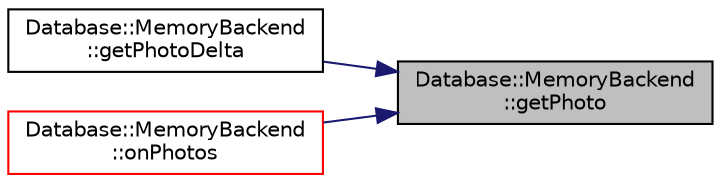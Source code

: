 digraph "Database::MemoryBackend::getPhoto"
{
 // LATEX_PDF_SIZE
  edge [fontname="Helvetica",fontsize="10",labelfontname="Helvetica",labelfontsize="10"];
  node [fontname="Helvetica",fontsize="10",shape=record];
  rankdir="RL";
  Node1 [label="Database::MemoryBackend\l::getPhoto",height=0.2,width=0.4,color="black", fillcolor="grey75", style="filled", fontcolor="black",tooltip="get particular photo"];
  Node1 -> Node2 [dir="back",color="midnightblue",fontsize="10",style="solid",fontname="Helvetica"];
  Node2 [label="Database::MemoryBackend\l::getPhotoDelta",height=0.2,width=0.4,color="black", fillcolor="white", style="filled",URL="$class_database_1_1_memory_backend.html#ab37722297b03e09bee4eed0ce7e5cff8",tooltip=" "];
  Node1 -> Node3 [dir="back",color="midnightblue",fontsize="10",style="solid",fontname="Helvetica"];
  Node3 [label="Database::MemoryBackend\l::onPhotos",height=0.2,width=0.4,color="red", fillcolor="white", style="filled",URL="$class_database_1_1_memory_backend.html#a4a3aeb0f7e651ee11267449d7bb511e6",tooltip=" "];
}
